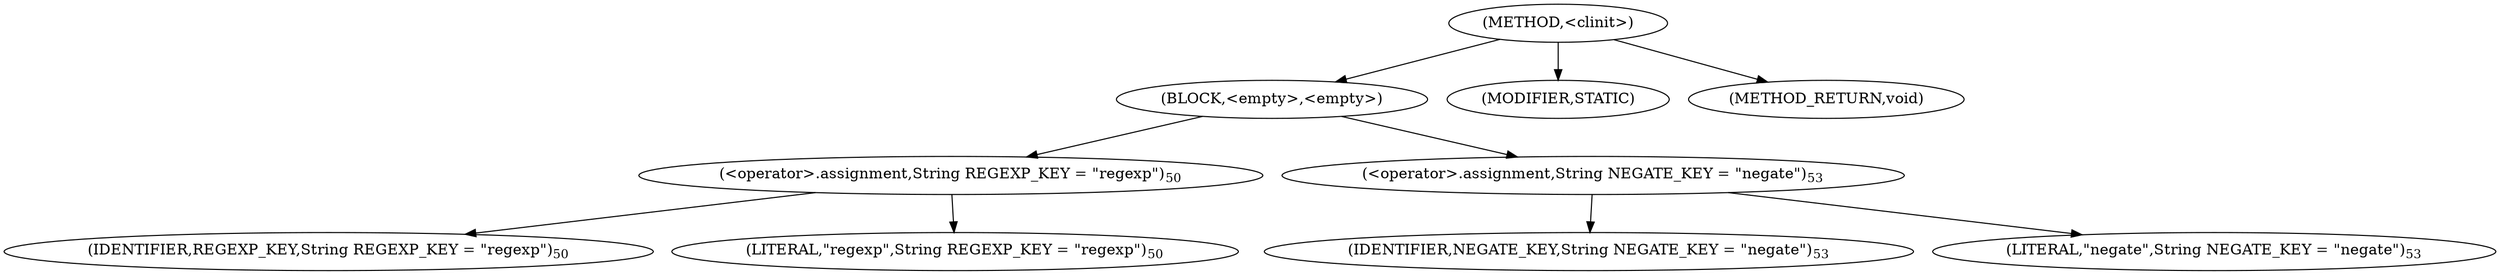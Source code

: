 digraph "&lt;clinit&gt;" {  
"387" [label = <(METHOD,&lt;clinit&gt;)> ]
"388" [label = <(BLOCK,&lt;empty&gt;,&lt;empty&gt;)> ]
"389" [label = <(&lt;operator&gt;.assignment,String REGEXP_KEY = &quot;regexp&quot;)<SUB>50</SUB>> ]
"390" [label = <(IDENTIFIER,REGEXP_KEY,String REGEXP_KEY = &quot;regexp&quot;)<SUB>50</SUB>> ]
"391" [label = <(LITERAL,&quot;regexp&quot;,String REGEXP_KEY = &quot;regexp&quot;)<SUB>50</SUB>> ]
"392" [label = <(&lt;operator&gt;.assignment,String NEGATE_KEY = &quot;negate&quot;)<SUB>53</SUB>> ]
"393" [label = <(IDENTIFIER,NEGATE_KEY,String NEGATE_KEY = &quot;negate&quot;)<SUB>53</SUB>> ]
"394" [label = <(LITERAL,&quot;negate&quot;,String NEGATE_KEY = &quot;negate&quot;)<SUB>53</SUB>> ]
"395" [label = <(MODIFIER,STATIC)> ]
"396" [label = <(METHOD_RETURN,void)> ]
  "387" -> "388" 
  "387" -> "395" 
  "387" -> "396" 
  "388" -> "389" 
  "388" -> "392" 
  "389" -> "390" 
  "389" -> "391" 
  "392" -> "393" 
  "392" -> "394" 
}
